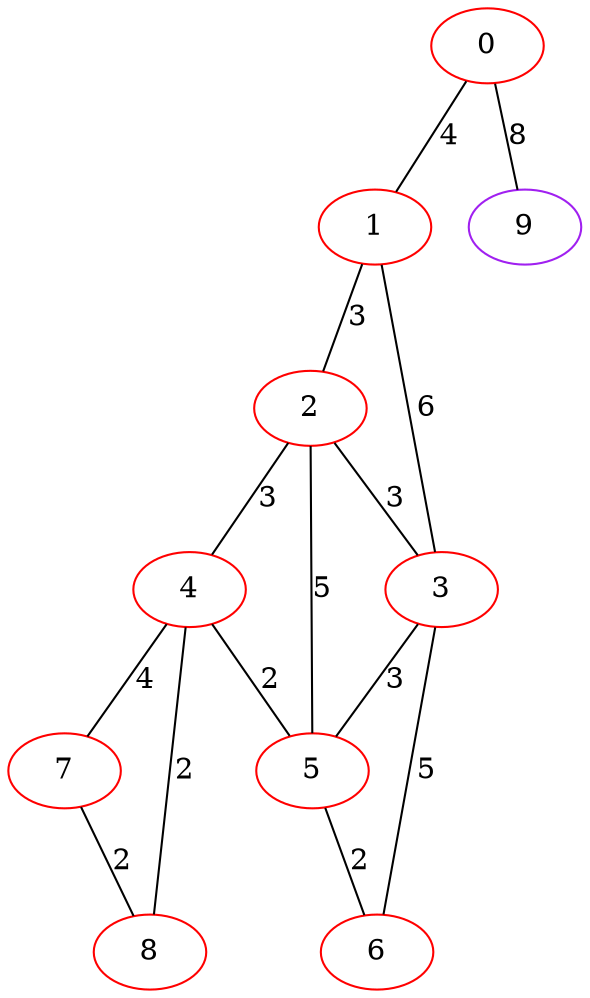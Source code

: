 graph "" {
0 [color=red, weight=1];
1 [color=red, weight=1];
2 [color=red, weight=1];
3 [color=red, weight=1];
4 [color=red, weight=1];
5 [color=red, weight=1];
6 [color=red, weight=1];
7 [color=red, weight=1];
8 [color=red, weight=1];
9 [color=purple, weight=4];
0 -- 1  [key=0, label=4];
0 -- 9  [key=0, label=8];
1 -- 2  [key=0, label=3];
1 -- 3  [key=0, label=6];
2 -- 3  [key=0, label=3];
2 -- 4  [key=0, label=3];
2 -- 5  [key=0, label=5];
3 -- 5  [key=0, label=3];
3 -- 6  [key=0, label=5];
4 -- 8  [key=0, label=2];
4 -- 5  [key=0, label=2];
4 -- 7  [key=0, label=4];
5 -- 6  [key=0, label=2];
7 -- 8  [key=0, label=2];
}
